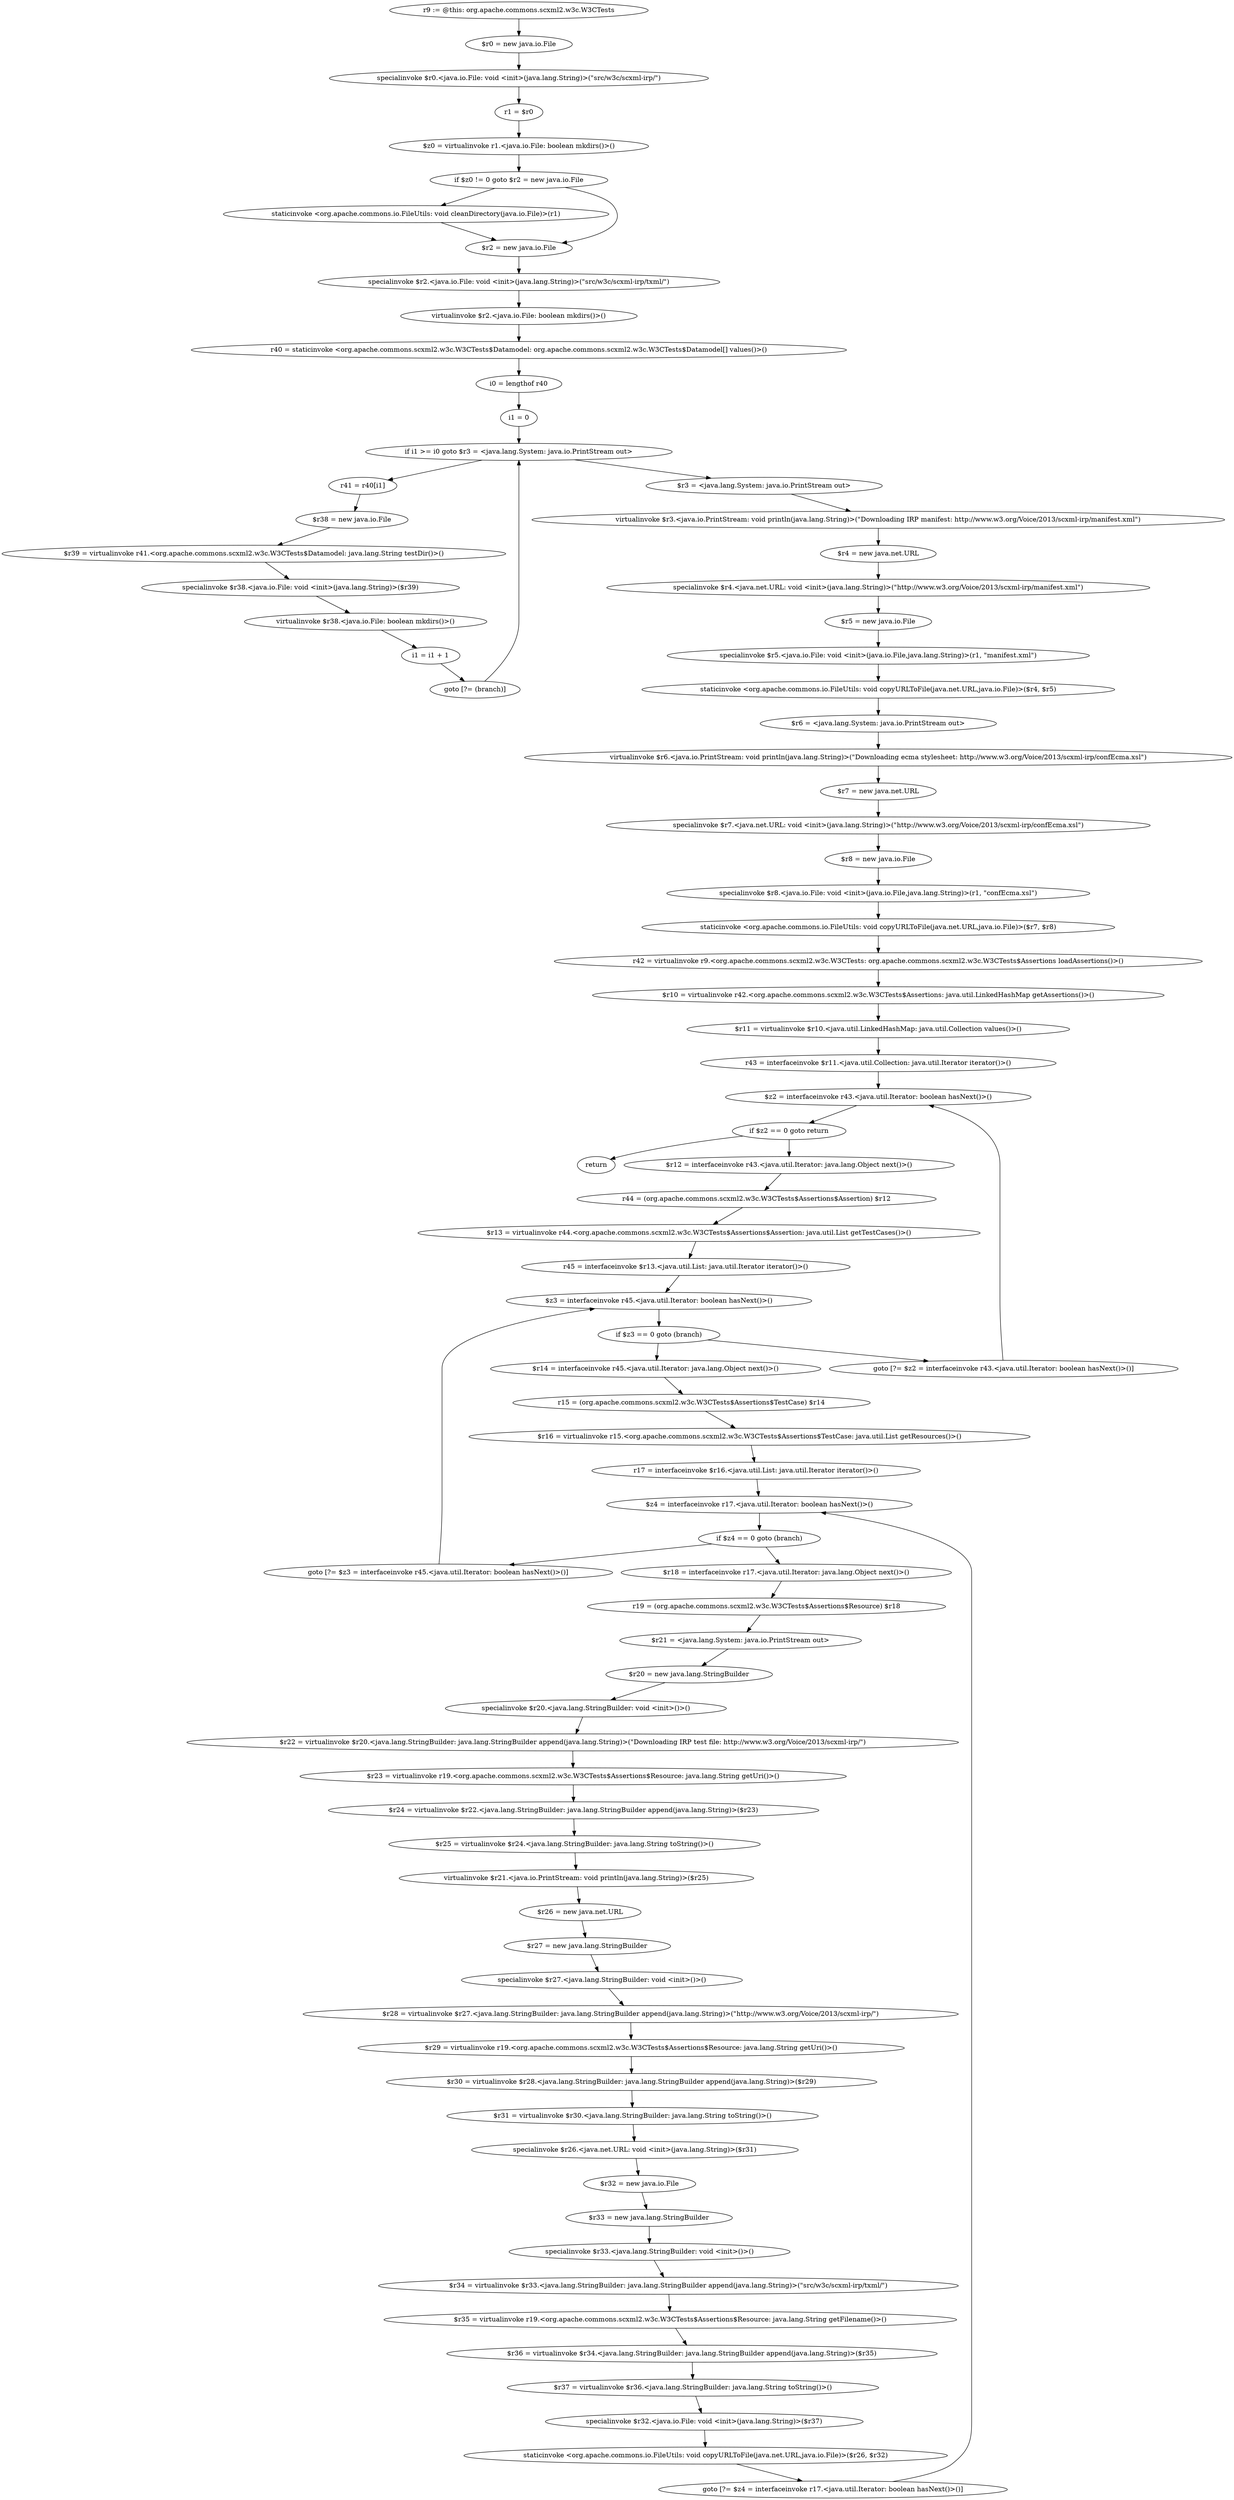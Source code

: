 digraph "unitGraph" {
    "r9 := @this: org.apache.commons.scxml2.w3c.W3CTests"
    "$r0 = new java.io.File"
    "specialinvoke $r0.<java.io.File: void <init>(java.lang.String)>(\"src/w3c/scxml-irp/\")"
    "r1 = $r0"
    "$z0 = virtualinvoke r1.<java.io.File: boolean mkdirs()>()"
    "if $z0 != 0 goto $r2 = new java.io.File"
    "staticinvoke <org.apache.commons.io.FileUtils: void cleanDirectory(java.io.File)>(r1)"
    "$r2 = new java.io.File"
    "specialinvoke $r2.<java.io.File: void <init>(java.lang.String)>(\"src/w3c/scxml-irp/txml/\")"
    "virtualinvoke $r2.<java.io.File: boolean mkdirs()>()"
    "r40 = staticinvoke <org.apache.commons.scxml2.w3c.W3CTests$Datamodel: org.apache.commons.scxml2.w3c.W3CTests$Datamodel[] values()>()"
    "i0 = lengthof r40"
    "i1 = 0"
    "if i1 >= i0 goto $r3 = <java.lang.System: java.io.PrintStream out>"
    "r41 = r40[i1]"
    "$r38 = new java.io.File"
    "$r39 = virtualinvoke r41.<org.apache.commons.scxml2.w3c.W3CTests$Datamodel: java.lang.String testDir()>()"
    "specialinvoke $r38.<java.io.File: void <init>(java.lang.String)>($r39)"
    "virtualinvoke $r38.<java.io.File: boolean mkdirs()>()"
    "i1 = i1 + 1"
    "goto [?= (branch)]"
    "$r3 = <java.lang.System: java.io.PrintStream out>"
    "virtualinvoke $r3.<java.io.PrintStream: void println(java.lang.String)>(\"Downloading IRP manifest: http://www.w3.org/Voice/2013/scxml-irp/manifest.xml\")"
    "$r4 = new java.net.URL"
    "specialinvoke $r4.<java.net.URL: void <init>(java.lang.String)>(\"http://www.w3.org/Voice/2013/scxml-irp/manifest.xml\")"
    "$r5 = new java.io.File"
    "specialinvoke $r5.<java.io.File: void <init>(java.io.File,java.lang.String)>(r1, \"manifest.xml\")"
    "staticinvoke <org.apache.commons.io.FileUtils: void copyURLToFile(java.net.URL,java.io.File)>($r4, $r5)"
    "$r6 = <java.lang.System: java.io.PrintStream out>"
    "virtualinvoke $r6.<java.io.PrintStream: void println(java.lang.String)>(\"Downloading ecma stylesheet: http://www.w3.org/Voice/2013/scxml-irp/confEcma.xsl\")"
    "$r7 = new java.net.URL"
    "specialinvoke $r7.<java.net.URL: void <init>(java.lang.String)>(\"http://www.w3.org/Voice/2013/scxml-irp/confEcma.xsl\")"
    "$r8 = new java.io.File"
    "specialinvoke $r8.<java.io.File: void <init>(java.io.File,java.lang.String)>(r1, \"confEcma.xsl\")"
    "staticinvoke <org.apache.commons.io.FileUtils: void copyURLToFile(java.net.URL,java.io.File)>($r7, $r8)"
    "r42 = virtualinvoke r9.<org.apache.commons.scxml2.w3c.W3CTests: org.apache.commons.scxml2.w3c.W3CTests$Assertions loadAssertions()>()"
    "$r10 = virtualinvoke r42.<org.apache.commons.scxml2.w3c.W3CTests$Assertions: java.util.LinkedHashMap getAssertions()>()"
    "$r11 = virtualinvoke $r10.<java.util.LinkedHashMap: java.util.Collection values()>()"
    "r43 = interfaceinvoke $r11.<java.util.Collection: java.util.Iterator iterator()>()"
    "$z2 = interfaceinvoke r43.<java.util.Iterator: boolean hasNext()>()"
    "if $z2 == 0 goto return"
    "$r12 = interfaceinvoke r43.<java.util.Iterator: java.lang.Object next()>()"
    "r44 = (org.apache.commons.scxml2.w3c.W3CTests$Assertions$Assertion) $r12"
    "$r13 = virtualinvoke r44.<org.apache.commons.scxml2.w3c.W3CTests$Assertions$Assertion: java.util.List getTestCases()>()"
    "r45 = interfaceinvoke $r13.<java.util.List: java.util.Iterator iterator()>()"
    "$z3 = interfaceinvoke r45.<java.util.Iterator: boolean hasNext()>()"
    "if $z3 == 0 goto (branch)"
    "$r14 = interfaceinvoke r45.<java.util.Iterator: java.lang.Object next()>()"
    "r15 = (org.apache.commons.scxml2.w3c.W3CTests$Assertions$TestCase) $r14"
    "$r16 = virtualinvoke r15.<org.apache.commons.scxml2.w3c.W3CTests$Assertions$TestCase: java.util.List getResources()>()"
    "r17 = interfaceinvoke $r16.<java.util.List: java.util.Iterator iterator()>()"
    "$z4 = interfaceinvoke r17.<java.util.Iterator: boolean hasNext()>()"
    "if $z4 == 0 goto (branch)"
    "$r18 = interfaceinvoke r17.<java.util.Iterator: java.lang.Object next()>()"
    "r19 = (org.apache.commons.scxml2.w3c.W3CTests$Assertions$Resource) $r18"
    "$r21 = <java.lang.System: java.io.PrintStream out>"
    "$r20 = new java.lang.StringBuilder"
    "specialinvoke $r20.<java.lang.StringBuilder: void <init>()>()"
    "$r22 = virtualinvoke $r20.<java.lang.StringBuilder: java.lang.StringBuilder append(java.lang.String)>(\"Downloading IRP test file: http://www.w3.org/Voice/2013/scxml-irp/\")"
    "$r23 = virtualinvoke r19.<org.apache.commons.scxml2.w3c.W3CTests$Assertions$Resource: java.lang.String getUri()>()"
    "$r24 = virtualinvoke $r22.<java.lang.StringBuilder: java.lang.StringBuilder append(java.lang.String)>($r23)"
    "$r25 = virtualinvoke $r24.<java.lang.StringBuilder: java.lang.String toString()>()"
    "virtualinvoke $r21.<java.io.PrintStream: void println(java.lang.String)>($r25)"
    "$r26 = new java.net.URL"
    "$r27 = new java.lang.StringBuilder"
    "specialinvoke $r27.<java.lang.StringBuilder: void <init>()>()"
    "$r28 = virtualinvoke $r27.<java.lang.StringBuilder: java.lang.StringBuilder append(java.lang.String)>(\"http://www.w3.org/Voice/2013/scxml-irp/\")"
    "$r29 = virtualinvoke r19.<org.apache.commons.scxml2.w3c.W3CTests$Assertions$Resource: java.lang.String getUri()>()"
    "$r30 = virtualinvoke $r28.<java.lang.StringBuilder: java.lang.StringBuilder append(java.lang.String)>($r29)"
    "$r31 = virtualinvoke $r30.<java.lang.StringBuilder: java.lang.String toString()>()"
    "specialinvoke $r26.<java.net.URL: void <init>(java.lang.String)>($r31)"
    "$r32 = new java.io.File"
    "$r33 = new java.lang.StringBuilder"
    "specialinvoke $r33.<java.lang.StringBuilder: void <init>()>()"
    "$r34 = virtualinvoke $r33.<java.lang.StringBuilder: java.lang.StringBuilder append(java.lang.String)>(\"src/w3c/scxml-irp/txml/\")"
    "$r35 = virtualinvoke r19.<org.apache.commons.scxml2.w3c.W3CTests$Assertions$Resource: java.lang.String getFilename()>()"
    "$r36 = virtualinvoke $r34.<java.lang.StringBuilder: java.lang.StringBuilder append(java.lang.String)>($r35)"
    "$r37 = virtualinvoke $r36.<java.lang.StringBuilder: java.lang.String toString()>()"
    "specialinvoke $r32.<java.io.File: void <init>(java.lang.String)>($r37)"
    "staticinvoke <org.apache.commons.io.FileUtils: void copyURLToFile(java.net.URL,java.io.File)>($r26, $r32)"
    "goto [?= $z4 = interfaceinvoke r17.<java.util.Iterator: boolean hasNext()>()]"
    "goto [?= $z3 = interfaceinvoke r45.<java.util.Iterator: boolean hasNext()>()]"
    "goto [?= $z2 = interfaceinvoke r43.<java.util.Iterator: boolean hasNext()>()]"
    "return"
    "r9 := @this: org.apache.commons.scxml2.w3c.W3CTests"->"$r0 = new java.io.File";
    "$r0 = new java.io.File"->"specialinvoke $r0.<java.io.File: void <init>(java.lang.String)>(\"src/w3c/scxml-irp/\")";
    "specialinvoke $r0.<java.io.File: void <init>(java.lang.String)>(\"src/w3c/scxml-irp/\")"->"r1 = $r0";
    "r1 = $r0"->"$z0 = virtualinvoke r1.<java.io.File: boolean mkdirs()>()";
    "$z0 = virtualinvoke r1.<java.io.File: boolean mkdirs()>()"->"if $z0 != 0 goto $r2 = new java.io.File";
    "if $z0 != 0 goto $r2 = new java.io.File"->"staticinvoke <org.apache.commons.io.FileUtils: void cleanDirectory(java.io.File)>(r1)";
    "if $z0 != 0 goto $r2 = new java.io.File"->"$r2 = new java.io.File";
    "staticinvoke <org.apache.commons.io.FileUtils: void cleanDirectory(java.io.File)>(r1)"->"$r2 = new java.io.File";
    "$r2 = new java.io.File"->"specialinvoke $r2.<java.io.File: void <init>(java.lang.String)>(\"src/w3c/scxml-irp/txml/\")";
    "specialinvoke $r2.<java.io.File: void <init>(java.lang.String)>(\"src/w3c/scxml-irp/txml/\")"->"virtualinvoke $r2.<java.io.File: boolean mkdirs()>()";
    "virtualinvoke $r2.<java.io.File: boolean mkdirs()>()"->"r40 = staticinvoke <org.apache.commons.scxml2.w3c.W3CTests$Datamodel: org.apache.commons.scxml2.w3c.W3CTests$Datamodel[] values()>()";
    "r40 = staticinvoke <org.apache.commons.scxml2.w3c.W3CTests$Datamodel: org.apache.commons.scxml2.w3c.W3CTests$Datamodel[] values()>()"->"i0 = lengthof r40";
    "i0 = lengthof r40"->"i1 = 0";
    "i1 = 0"->"if i1 >= i0 goto $r3 = <java.lang.System: java.io.PrintStream out>";
    "if i1 >= i0 goto $r3 = <java.lang.System: java.io.PrintStream out>"->"r41 = r40[i1]";
    "if i1 >= i0 goto $r3 = <java.lang.System: java.io.PrintStream out>"->"$r3 = <java.lang.System: java.io.PrintStream out>";
    "r41 = r40[i1]"->"$r38 = new java.io.File";
    "$r38 = new java.io.File"->"$r39 = virtualinvoke r41.<org.apache.commons.scxml2.w3c.W3CTests$Datamodel: java.lang.String testDir()>()";
    "$r39 = virtualinvoke r41.<org.apache.commons.scxml2.w3c.W3CTests$Datamodel: java.lang.String testDir()>()"->"specialinvoke $r38.<java.io.File: void <init>(java.lang.String)>($r39)";
    "specialinvoke $r38.<java.io.File: void <init>(java.lang.String)>($r39)"->"virtualinvoke $r38.<java.io.File: boolean mkdirs()>()";
    "virtualinvoke $r38.<java.io.File: boolean mkdirs()>()"->"i1 = i1 + 1";
    "i1 = i1 + 1"->"goto [?= (branch)]";
    "goto [?= (branch)]"->"if i1 >= i0 goto $r3 = <java.lang.System: java.io.PrintStream out>";
    "$r3 = <java.lang.System: java.io.PrintStream out>"->"virtualinvoke $r3.<java.io.PrintStream: void println(java.lang.String)>(\"Downloading IRP manifest: http://www.w3.org/Voice/2013/scxml-irp/manifest.xml\")";
    "virtualinvoke $r3.<java.io.PrintStream: void println(java.lang.String)>(\"Downloading IRP manifest: http://www.w3.org/Voice/2013/scxml-irp/manifest.xml\")"->"$r4 = new java.net.URL";
    "$r4 = new java.net.URL"->"specialinvoke $r4.<java.net.URL: void <init>(java.lang.String)>(\"http://www.w3.org/Voice/2013/scxml-irp/manifest.xml\")";
    "specialinvoke $r4.<java.net.URL: void <init>(java.lang.String)>(\"http://www.w3.org/Voice/2013/scxml-irp/manifest.xml\")"->"$r5 = new java.io.File";
    "$r5 = new java.io.File"->"specialinvoke $r5.<java.io.File: void <init>(java.io.File,java.lang.String)>(r1, \"manifest.xml\")";
    "specialinvoke $r5.<java.io.File: void <init>(java.io.File,java.lang.String)>(r1, \"manifest.xml\")"->"staticinvoke <org.apache.commons.io.FileUtils: void copyURLToFile(java.net.URL,java.io.File)>($r4, $r5)";
    "staticinvoke <org.apache.commons.io.FileUtils: void copyURLToFile(java.net.URL,java.io.File)>($r4, $r5)"->"$r6 = <java.lang.System: java.io.PrintStream out>";
    "$r6 = <java.lang.System: java.io.PrintStream out>"->"virtualinvoke $r6.<java.io.PrintStream: void println(java.lang.String)>(\"Downloading ecma stylesheet: http://www.w3.org/Voice/2013/scxml-irp/confEcma.xsl\")";
    "virtualinvoke $r6.<java.io.PrintStream: void println(java.lang.String)>(\"Downloading ecma stylesheet: http://www.w3.org/Voice/2013/scxml-irp/confEcma.xsl\")"->"$r7 = new java.net.URL";
    "$r7 = new java.net.URL"->"specialinvoke $r7.<java.net.URL: void <init>(java.lang.String)>(\"http://www.w3.org/Voice/2013/scxml-irp/confEcma.xsl\")";
    "specialinvoke $r7.<java.net.URL: void <init>(java.lang.String)>(\"http://www.w3.org/Voice/2013/scxml-irp/confEcma.xsl\")"->"$r8 = new java.io.File";
    "$r8 = new java.io.File"->"specialinvoke $r8.<java.io.File: void <init>(java.io.File,java.lang.String)>(r1, \"confEcma.xsl\")";
    "specialinvoke $r8.<java.io.File: void <init>(java.io.File,java.lang.String)>(r1, \"confEcma.xsl\")"->"staticinvoke <org.apache.commons.io.FileUtils: void copyURLToFile(java.net.URL,java.io.File)>($r7, $r8)";
    "staticinvoke <org.apache.commons.io.FileUtils: void copyURLToFile(java.net.URL,java.io.File)>($r7, $r8)"->"r42 = virtualinvoke r9.<org.apache.commons.scxml2.w3c.W3CTests: org.apache.commons.scxml2.w3c.W3CTests$Assertions loadAssertions()>()";
    "r42 = virtualinvoke r9.<org.apache.commons.scxml2.w3c.W3CTests: org.apache.commons.scxml2.w3c.W3CTests$Assertions loadAssertions()>()"->"$r10 = virtualinvoke r42.<org.apache.commons.scxml2.w3c.W3CTests$Assertions: java.util.LinkedHashMap getAssertions()>()";
    "$r10 = virtualinvoke r42.<org.apache.commons.scxml2.w3c.W3CTests$Assertions: java.util.LinkedHashMap getAssertions()>()"->"$r11 = virtualinvoke $r10.<java.util.LinkedHashMap: java.util.Collection values()>()";
    "$r11 = virtualinvoke $r10.<java.util.LinkedHashMap: java.util.Collection values()>()"->"r43 = interfaceinvoke $r11.<java.util.Collection: java.util.Iterator iterator()>()";
    "r43 = interfaceinvoke $r11.<java.util.Collection: java.util.Iterator iterator()>()"->"$z2 = interfaceinvoke r43.<java.util.Iterator: boolean hasNext()>()";
    "$z2 = interfaceinvoke r43.<java.util.Iterator: boolean hasNext()>()"->"if $z2 == 0 goto return";
    "if $z2 == 0 goto return"->"$r12 = interfaceinvoke r43.<java.util.Iterator: java.lang.Object next()>()";
    "if $z2 == 0 goto return"->"return";
    "$r12 = interfaceinvoke r43.<java.util.Iterator: java.lang.Object next()>()"->"r44 = (org.apache.commons.scxml2.w3c.W3CTests$Assertions$Assertion) $r12";
    "r44 = (org.apache.commons.scxml2.w3c.W3CTests$Assertions$Assertion) $r12"->"$r13 = virtualinvoke r44.<org.apache.commons.scxml2.w3c.W3CTests$Assertions$Assertion: java.util.List getTestCases()>()";
    "$r13 = virtualinvoke r44.<org.apache.commons.scxml2.w3c.W3CTests$Assertions$Assertion: java.util.List getTestCases()>()"->"r45 = interfaceinvoke $r13.<java.util.List: java.util.Iterator iterator()>()";
    "r45 = interfaceinvoke $r13.<java.util.List: java.util.Iterator iterator()>()"->"$z3 = interfaceinvoke r45.<java.util.Iterator: boolean hasNext()>()";
    "$z3 = interfaceinvoke r45.<java.util.Iterator: boolean hasNext()>()"->"if $z3 == 0 goto (branch)";
    "if $z3 == 0 goto (branch)"->"$r14 = interfaceinvoke r45.<java.util.Iterator: java.lang.Object next()>()";
    "if $z3 == 0 goto (branch)"->"goto [?= $z2 = interfaceinvoke r43.<java.util.Iterator: boolean hasNext()>()]";
    "$r14 = interfaceinvoke r45.<java.util.Iterator: java.lang.Object next()>()"->"r15 = (org.apache.commons.scxml2.w3c.W3CTests$Assertions$TestCase) $r14";
    "r15 = (org.apache.commons.scxml2.w3c.W3CTests$Assertions$TestCase) $r14"->"$r16 = virtualinvoke r15.<org.apache.commons.scxml2.w3c.W3CTests$Assertions$TestCase: java.util.List getResources()>()";
    "$r16 = virtualinvoke r15.<org.apache.commons.scxml2.w3c.W3CTests$Assertions$TestCase: java.util.List getResources()>()"->"r17 = interfaceinvoke $r16.<java.util.List: java.util.Iterator iterator()>()";
    "r17 = interfaceinvoke $r16.<java.util.List: java.util.Iterator iterator()>()"->"$z4 = interfaceinvoke r17.<java.util.Iterator: boolean hasNext()>()";
    "$z4 = interfaceinvoke r17.<java.util.Iterator: boolean hasNext()>()"->"if $z4 == 0 goto (branch)";
    "if $z4 == 0 goto (branch)"->"$r18 = interfaceinvoke r17.<java.util.Iterator: java.lang.Object next()>()";
    "if $z4 == 0 goto (branch)"->"goto [?= $z3 = interfaceinvoke r45.<java.util.Iterator: boolean hasNext()>()]";
    "$r18 = interfaceinvoke r17.<java.util.Iterator: java.lang.Object next()>()"->"r19 = (org.apache.commons.scxml2.w3c.W3CTests$Assertions$Resource) $r18";
    "r19 = (org.apache.commons.scxml2.w3c.W3CTests$Assertions$Resource) $r18"->"$r21 = <java.lang.System: java.io.PrintStream out>";
    "$r21 = <java.lang.System: java.io.PrintStream out>"->"$r20 = new java.lang.StringBuilder";
    "$r20 = new java.lang.StringBuilder"->"specialinvoke $r20.<java.lang.StringBuilder: void <init>()>()";
    "specialinvoke $r20.<java.lang.StringBuilder: void <init>()>()"->"$r22 = virtualinvoke $r20.<java.lang.StringBuilder: java.lang.StringBuilder append(java.lang.String)>(\"Downloading IRP test file: http://www.w3.org/Voice/2013/scxml-irp/\")";
    "$r22 = virtualinvoke $r20.<java.lang.StringBuilder: java.lang.StringBuilder append(java.lang.String)>(\"Downloading IRP test file: http://www.w3.org/Voice/2013/scxml-irp/\")"->"$r23 = virtualinvoke r19.<org.apache.commons.scxml2.w3c.W3CTests$Assertions$Resource: java.lang.String getUri()>()";
    "$r23 = virtualinvoke r19.<org.apache.commons.scxml2.w3c.W3CTests$Assertions$Resource: java.lang.String getUri()>()"->"$r24 = virtualinvoke $r22.<java.lang.StringBuilder: java.lang.StringBuilder append(java.lang.String)>($r23)";
    "$r24 = virtualinvoke $r22.<java.lang.StringBuilder: java.lang.StringBuilder append(java.lang.String)>($r23)"->"$r25 = virtualinvoke $r24.<java.lang.StringBuilder: java.lang.String toString()>()";
    "$r25 = virtualinvoke $r24.<java.lang.StringBuilder: java.lang.String toString()>()"->"virtualinvoke $r21.<java.io.PrintStream: void println(java.lang.String)>($r25)";
    "virtualinvoke $r21.<java.io.PrintStream: void println(java.lang.String)>($r25)"->"$r26 = new java.net.URL";
    "$r26 = new java.net.URL"->"$r27 = new java.lang.StringBuilder";
    "$r27 = new java.lang.StringBuilder"->"specialinvoke $r27.<java.lang.StringBuilder: void <init>()>()";
    "specialinvoke $r27.<java.lang.StringBuilder: void <init>()>()"->"$r28 = virtualinvoke $r27.<java.lang.StringBuilder: java.lang.StringBuilder append(java.lang.String)>(\"http://www.w3.org/Voice/2013/scxml-irp/\")";
    "$r28 = virtualinvoke $r27.<java.lang.StringBuilder: java.lang.StringBuilder append(java.lang.String)>(\"http://www.w3.org/Voice/2013/scxml-irp/\")"->"$r29 = virtualinvoke r19.<org.apache.commons.scxml2.w3c.W3CTests$Assertions$Resource: java.lang.String getUri()>()";
    "$r29 = virtualinvoke r19.<org.apache.commons.scxml2.w3c.W3CTests$Assertions$Resource: java.lang.String getUri()>()"->"$r30 = virtualinvoke $r28.<java.lang.StringBuilder: java.lang.StringBuilder append(java.lang.String)>($r29)";
    "$r30 = virtualinvoke $r28.<java.lang.StringBuilder: java.lang.StringBuilder append(java.lang.String)>($r29)"->"$r31 = virtualinvoke $r30.<java.lang.StringBuilder: java.lang.String toString()>()";
    "$r31 = virtualinvoke $r30.<java.lang.StringBuilder: java.lang.String toString()>()"->"specialinvoke $r26.<java.net.URL: void <init>(java.lang.String)>($r31)";
    "specialinvoke $r26.<java.net.URL: void <init>(java.lang.String)>($r31)"->"$r32 = new java.io.File";
    "$r32 = new java.io.File"->"$r33 = new java.lang.StringBuilder";
    "$r33 = new java.lang.StringBuilder"->"specialinvoke $r33.<java.lang.StringBuilder: void <init>()>()";
    "specialinvoke $r33.<java.lang.StringBuilder: void <init>()>()"->"$r34 = virtualinvoke $r33.<java.lang.StringBuilder: java.lang.StringBuilder append(java.lang.String)>(\"src/w3c/scxml-irp/txml/\")";
    "$r34 = virtualinvoke $r33.<java.lang.StringBuilder: java.lang.StringBuilder append(java.lang.String)>(\"src/w3c/scxml-irp/txml/\")"->"$r35 = virtualinvoke r19.<org.apache.commons.scxml2.w3c.W3CTests$Assertions$Resource: java.lang.String getFilename()>()";
    "$r35 = virtualinvoke r19.<org.apache.commons.scxml2.w3c.W3CTests$Assertions$Resource: java.lang.String getFilename()>()"->"$r36 = virtualinvoke $r34.<java.lang.StringBuilder: java.lang.StringBuilder append(java.lang.String)>($r35)";
    "$r36 = virtualinvoke $r34.<java.lang.StringBuilder: java.lang.StringBuilder append(java.lang.String)>($r35)"->"$r37 = virtualinvoke $r36.<java.lang.StringBuilder: java.lang.String toString()>()";
    "$r37 = virtualinvoke $r36.<java.lang.StringBuilder: java.lang.String toString()>()"->"specialinvoke $r32.<java.io.File: void <init>(java.lang.String)>($r37)";
    "specialinvoke $r32.<java.io.File: void <init>(java.lang.String)>($r37)"->"staticinvoke <org.apache.commons.io.FileUtils: void copyURLToFile(java.net.URL,java.io.File)>($r26, $r32)";
    "staticinvoke <org.apache.commons.io.FileUtils: void copyURLToFile(java.net.URL,java.io.File)>($r26, $r32)"->"goto [?= $z4 = interfaceinvoke r17.<java.util.Iterator: boolean hasNext()>()]";
    "goto [?= $z4 = interfaceinvoke r17.<java.util.Iterator: boolean hasNext()>()]"->"$z4 = interfaceinvoke r17.<java.util.Iterator: boolean hasNext()>()";
    "goto [?= $z3 = interfaceinvoke r45.<java.util.Iterator: boolean hasNext()>()]"->"$z3 = interfaceinvoke r45.<java.util.Iterator: boolean hasNext()>()";
    "goto [?= $z2 = interfaceinvoke r43.<java.util.Iterator: boolean hasNext()>()]"->"$z2 = interfaceinvoke r43.<java.util.Iterator: boolean hasNext()>()";
}
